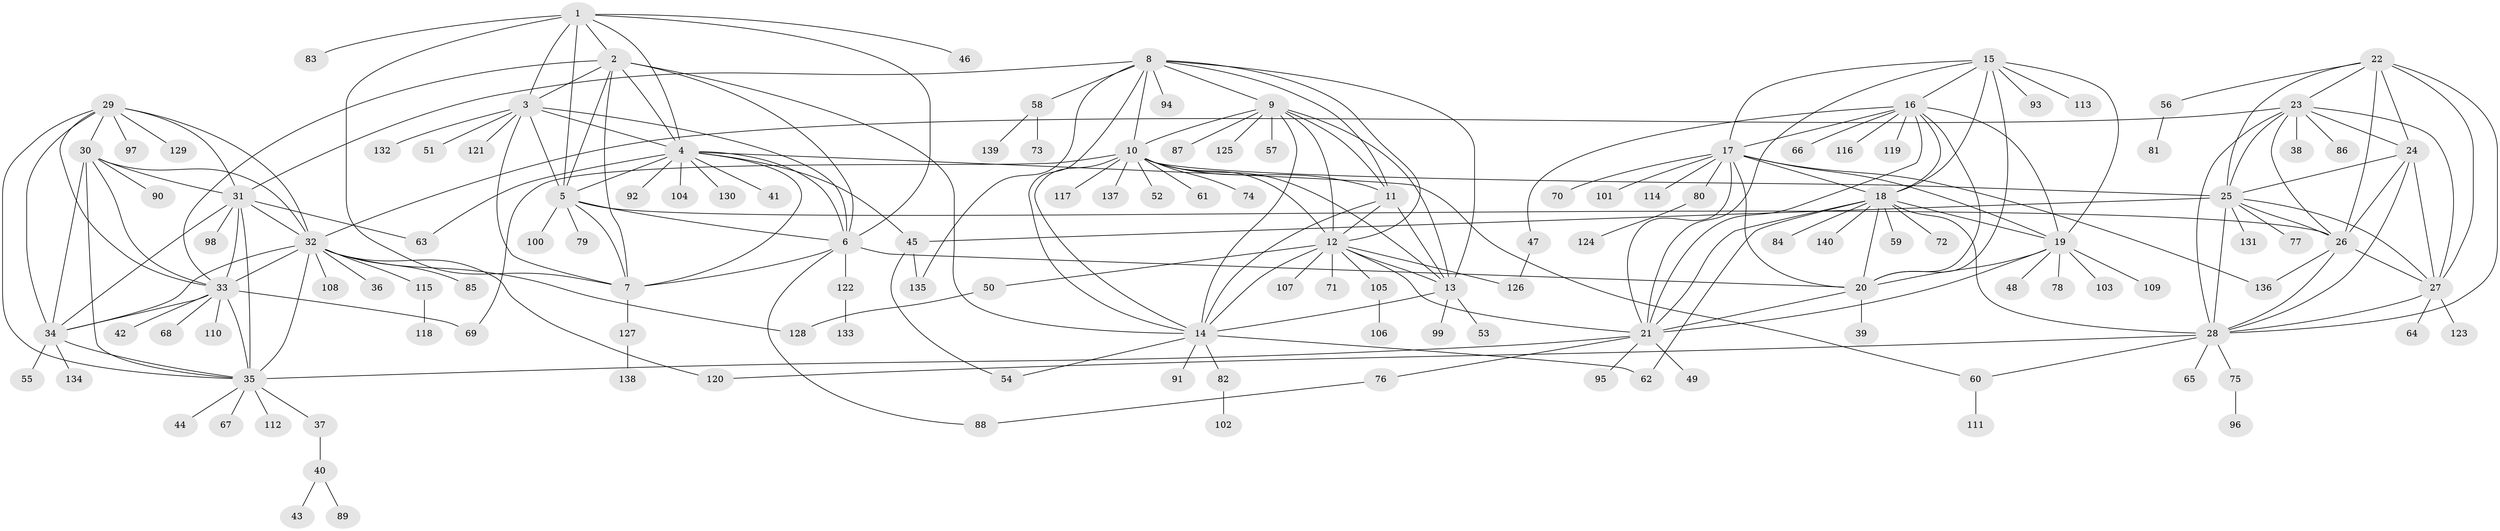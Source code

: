 // Generated by graph-tools (version 1.1) at 2025/15/03/09/25 04:15:58]
// undirected, 140 vertices, 232 edges
graph export_dot {
graph [start="1"]
  node [color=gray90,style=filled];
  1;
  2;
  3;
  4;
  5;
  6;
  7;
  8;
  9;
  10;
  11;
  12;
  13;
  14;
  15;
  16;
  17;
  18;
  19;
  20;
  21;
  22;
  23;
  24;
  25;
  26;
  27;
  28;
  29;
  30;
  31;
  32;
  33;
  34;
  35;
  36;
  37;
  38;
  39;
  40;
  41;
  42;
  43;
  44;
  45;
  46;
  47;
  48;
  49;
  50;
  51;
  52;
  53;
  54;
  55;
  56;
  57;
  58;
  59;
  60;
  61;
  62;
  63;
  64;
  65;
  66;
  67;
  68;
  69;
  70;
  71;
  72;
  73;
  74;
  75;
  76;
  77;
  78;
  79;
  80;
  81;
  82;
  83;
  84;
  85;
  86;
  87;
  88;
  89;
  90;
  91;
  92;
  93;
  94;
  95;
  96;
  97;
  98;
  99;
  100;
  101;
  102;
  103;
  104;
  105;
  106;
  107;
  108;
  109;
  110;
  111;
  112;
  113;
  114;
  115;
  116;
  117;
  118;
  119;
  120;
  121;
  122;
  123;
  124;
  125;
  126;
  127;
  128;
  129;
  130;
  131;
  132;
  133;
  134;
  135;
  136;
  137;
  138;
  139;
  140;
  1 -- 2;
  1 -- 3;
  1 -- 4;
  1 -- 5;
  1 -- 6;
  1 -- 7;
  1 -- 46;
  1 -- 83;
  2 -- 3;
  2 -- 4;
  2 -- 5;
  2 -- 6;
  2 -- 7;
  2 -- 14;
  2 -- 33;
  3 -- 4;
  3 -- 5;
  3 -- 6;
  3 -- 7;
  3 -- 51;
  3 -- 121;
  3 -- 132;
  4 -- 5;
  4 -- 6;
  4 -- 7;
  4 -- 41;
  4 -- 45;
  4 -- 60;
  4 -- 63;
  4 -- 92;
  4 -- 104;
  4 -- 130;
  5 -- 6;
  5 -- 7;
  5 -- 26;
  5 -- 79;
  5 -- 100;
  6 -- 7;
  6 -- 20;
  6 -- 88;
  6 -- 122;
  7 -- 127;
  8 -- 9;
  8 -- 10;
  8 -- 11;
  8 -- 12;
  8 -- 13;
  8 -- 14;
  8 -- 31;
  8 -- 58;
  8 -- 94;
  8 -- 135;
  9 -- 10;
  9 -- 11;
  9 -- 12;
  9 -- 13;
  9 -- 14;
  9 -- 57;
  9 -- 87;
  9 -- 125;
  10 -- 11;
  10 -- 12;
  10 -- 13;
  10 -- 14;
  10 -- 25;
  10 -- 52;
  10 -- 61;
  10 -- 69;
  10 -- 74;
  10 -- 117;
  10 -- 137;
  11 -- 12;
  11 -- 13;
  11 -- 14;
  12 -- 13;
  12 -- 14;
  12 -- 21;
  12 -- 50;
  12 -- 71;
  12 -- 105;
  12 -- 107;
  12 -- 126;
  13 -- 14;
  13 -- 53;
  13 -- 99;
  14 -- 54;
  14 -- 62;
  14 -- 82;
  14 -- 91;
  15 -- 16;
  15 -- 17;
  15 -- 18;
  15 -- 19;
  15 -- 20;
  15 -- 21;
  15 -- 93;
  15 -- 113;
  16 -- 17;
  16 -- 18;
  16 -- 19;
  16 -- 20;
  16 -- 21;
  16 -- 47;
  16 -- 66;
  16 -- 116;
  16 -- 119;
  17 -- 18;
  17 -- 19;
  17 -- 20;
  17 -- 21;
  17 -- 70;
  17 -- 80;
  17 -- 101;
  17 -- 114;
  17 -- 136;
  18 -- 19;
  18 -- 20;
  18 -- 21;
  18 -- 28;
  18 -- 59;
  18 -- 62;
  18 -- 72;
  18 -- 84;
  18 -- 140;
  19 -- 20;
  19 -- 21;
  19 -- 48;
  19 -- 78;
  19 -- 103;
  19 -- 109;
  20 -- 21;
  20 -- 39;
  21 -- 35;
  21 -- 49;
  21 -- 76;
  21 -- 95;
  22 -- 23;
  22 -- 24;
  22 -- 25;
  22 -- 26;
  22 -- 27;
  22 -- 28;
  22 -- 56;
  23 -- 24;
  23 -- 25;
  23 -- 26;
  23 -- 27;
  23 -- 28;
  23 -- 32;
  23 -- 38;
  23 -- 86;
  24 -- 25;
  24 -- 26;
  24 -- 27;
  24 -- 28;
  25 -- 26;
  25 -- 27;
  25 -- 28;
  25 -- 45;
  25 -- 77;
  25 -- 131;
  26 -- 27;
  26 -- 28;
  26 -- 136;
  27 -- 28;
  27 -- 64;
  27 -- 123;
  28 -- 60;
  28 -- 65;
  28 -- 75;
  28 -- 120;
  29 -- 30;
  29 -- 31;
  29 -- 32;
  29 -- 33;
  29 -- 34;
  29 -- 35;
  29 -- 97;
  29 -- 129;
  30 -- 31;
  30 -- 32;
  30 -- 33;
  30 -- 34;
  30 -- 35;
  30 -- 90;
  31 -- 32;
  31 -- 33;
  31 -- 34;
  31 -- 35;
  31 -- 63;
  31 -- 98;
  32 -- 33;
  32 -- 34;
  32 -- 35;
  32 -- 36;
  32 -- 85;
  32 -- 108;
  32 -- 115;
  32 -- 120;
  32 -- 128;
  33 -- 34;
  33 -- 35;
  33 -- 42;
  33 -- 68;
  33 -- 69;
  33 -- 110;
  34 -- 35;
  34 -- 55;
  34 -- 134;
  35 -- 37;
  35 -- 44;
  35 -- 67;
  35 -- 112;
  37 -- 40;
  40 -- 43;
  40 -- 89;
  45 -- 54;
  45 -- 135;
  47 -- 126;
  50 -- 128;
  56 -- 81;
  58 -- 73;
  58 -- 139;
  60 -- 111;
  75 -- 96;
  76 -- 88;
  80 -- 124;
  82 -- 102;
  105 -- 106;
  115 -- 118;
  122 -- 133;
  127 -- 138;
}
